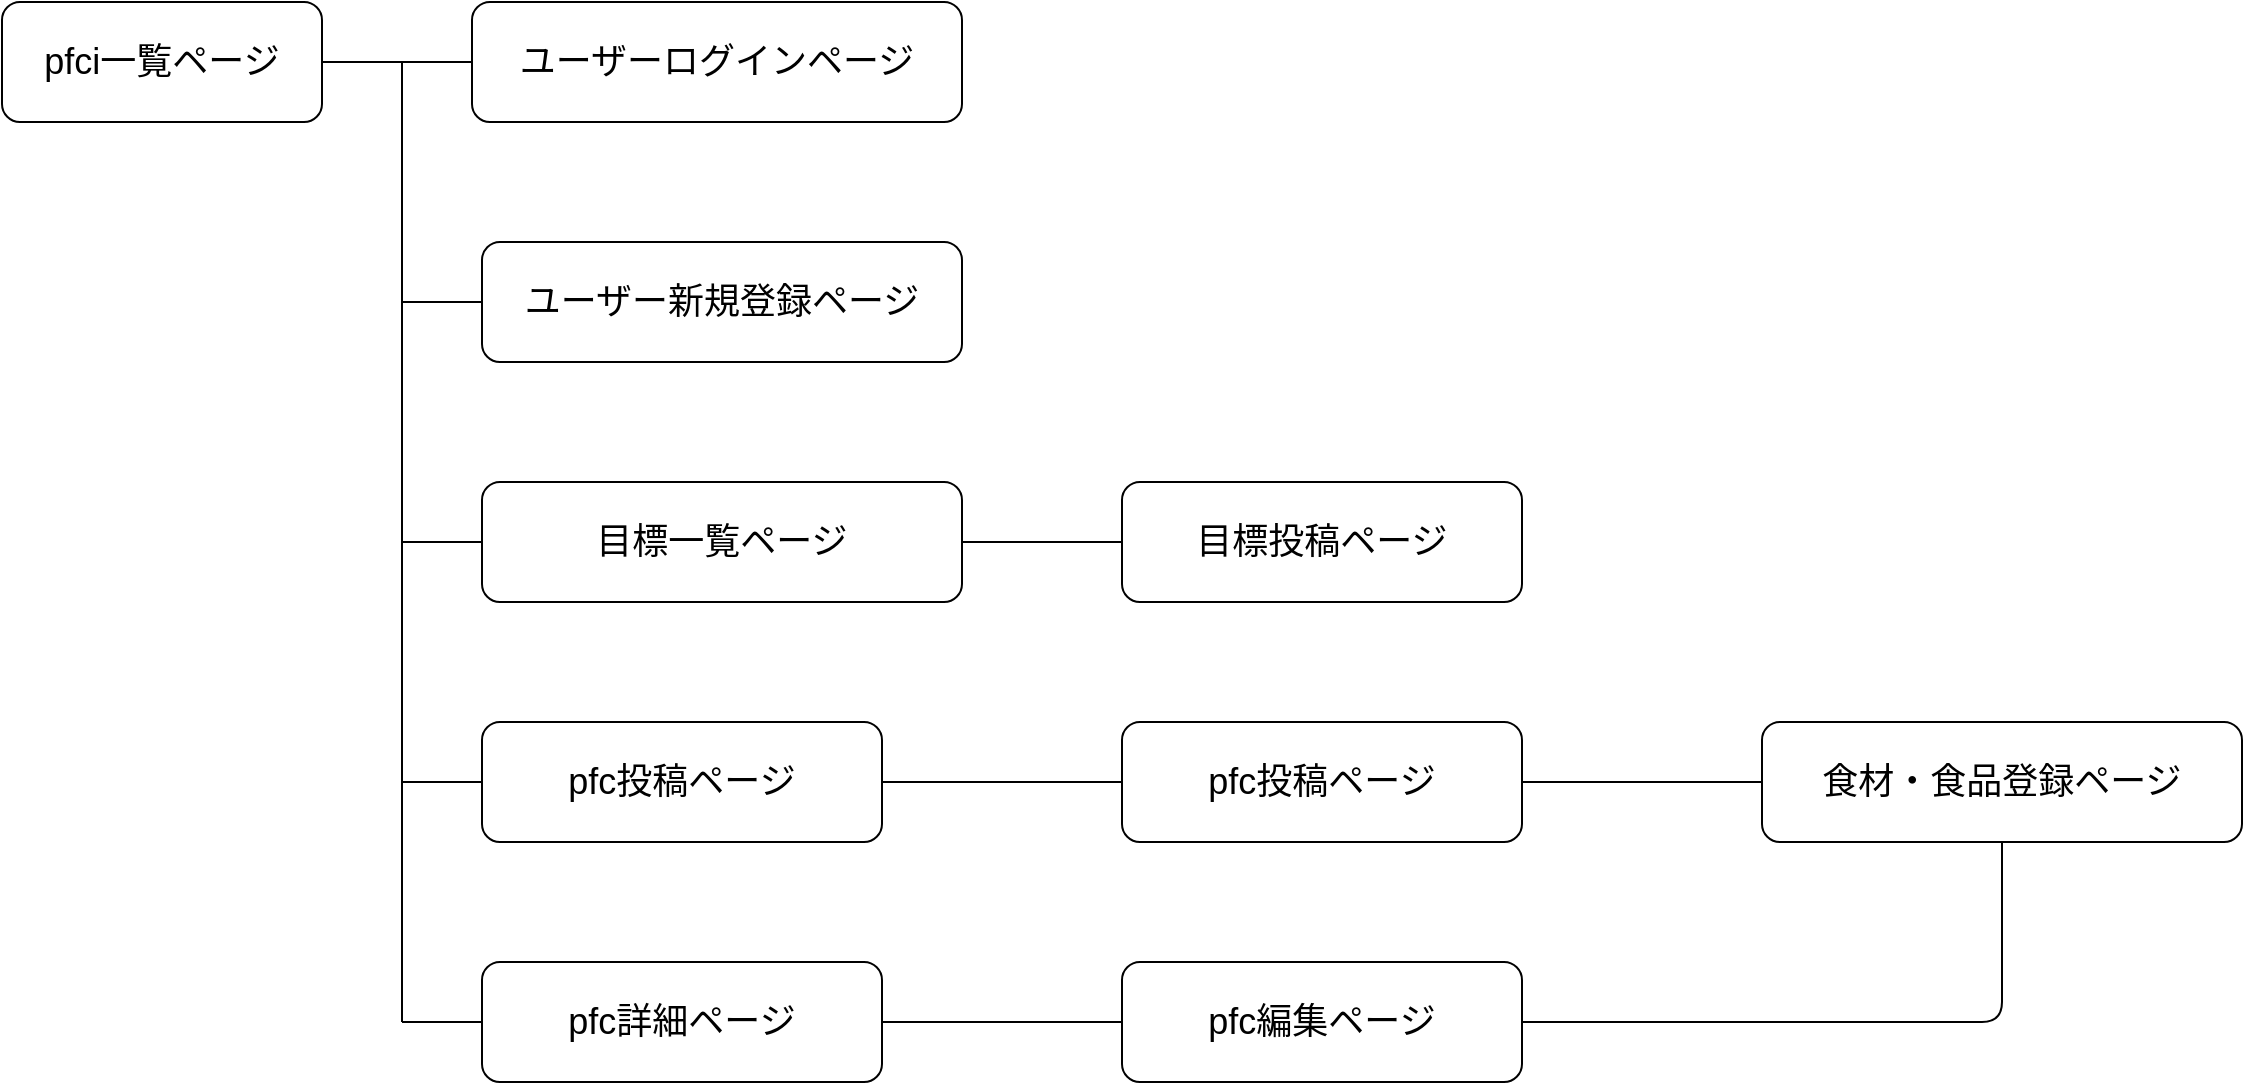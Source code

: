 <mxfile>
    <diagram id="wBEBwnE1dFQtdzEPhAf5" name="ページ1">
        <mxGraphModel dx="527" dy="611" grid="1" gridSize="10" guides="1" tooltips="1" connect="1" arrows="1" fold="1" page="1" pageScale="1" pageWidth="827" pageHeight="1169" math="0" shadow="0">
            <root>
                <mxCell id="0"/>
                <mxCell id="1" parent="0"/>
                <mxCell id="2" value="&lt;font style=&quot;font-size: 18px;&quot;&gt;pfci一覧ページ&lt;/font&gt;" style="rounded=1;whiteSpace=wrap;html=1;" vertex="1" parent="1">
                    <mxGeometry y="40" width="160" height="60" as="geometry"/>
                </mxCell>
                <mxCell id="4" value="ユーザーログインページ" style="rounded=1;whiteSpace=wrap;html=1;fontSize=18;" vertex="1" parent="1">
                    <mxGeometry x="235" y="40" width="245" height="60" as="geometry"/>
                </mxCell>
                <mxCell id="5" value="ユーザー新規登録ページ" style="rounded=1;whiteSpace=wrap;html=1;fontSize=18;" vertex="1" parent="1">
                    <mxGeometry x="240" y="160" width="240" height="60" as="geometry"/>
                </mxCell>
                <mxCell id="8" value="目標一覧ページ" style="rounded=1;whiteSpace=wrap;html=1;fontSize=18;" vertex="1" parent="1">
                    <mxGeometry x="240" y="280" width="240" height="60" as="geometry"/>
                </mxCell>
                <mxCell id="9" value="pfc投稿ページ" style="rounded=1;whiteSpace=wrap;html=1;fontSize=18;" vertex="1" parent="1">
                    <mxGeometry x="240" y="400" width="200" height="60" as="geometry"/>
                </mxCell>
                <mxCell id="10" value="pfc詳細ページ" style="rounded=1;whiteSpace=wrap;html=1;fontSize=18;" vertex="1" parent="1">
                    <mxGeometry x="240" y="520" width="200" height="60" as="geometry"/>
                </mxCell>
                <mxCell id="11" value="pfc編集ページ" style="rounded=1;whiteSpace=wrap;html=1;fontSize=18;" vertex="1" parent="1">
                    <mxGeometry x="560" y="520" width="200" height="60" as="geometry"/>
                </mxCell>
                <mxCell id="14" value="" style="endArrow=none;html=1;fontSize=18;" edge="1" parent="1">
                    <mxGeometry width="50" height="50" relative="1" as="geometry">
                        <mxPoint x="440" y="550" as="sourcePoint"/>
                        <mxPoint x="560" y="550" as="targetPoint"/>
                    </mxGeometry>
                </mxCell>
                <mxCell id="15" value="" style="endArrow=none;html=1;fontSize=18;entryX=0;entryY=0.5;entryDx=0;entryDy=0;exitX=1;exitY=0.5;exitDx=0;exitDy=0;" edge="1" parent="1" source="2" target="4">
                    <mxGeometry width="50" height="50" relative="1" as="geometry">
                        <mxPoint x="200" y="320" as="sourcePoint"/>
                        <mxPoint x="250" y="270" as="targetPoint"/>
                    </mxGeometry>
                </mxCell>
                <mxCell id="16" value="" style="endArrow=none;html=1;fontSize=18;" edge="1" parent="1">
                    <mxGeometry width="50" height="50" relative="1" as="geometry">
                        <mxPoint x="200" y="550" as="sourcePoint"/>
                        <mxPoint x="200" y="70" as="targetPoint"/>
                    </mxGeometry>
                </mxCell>
                <mxCell id="17" value="" style="endArrow=none;html=1;fontSize=18;entryX=0;entryY=0.5;entryDx=0;entryDy=0;" edge="1" parent="1" target="5">
                    <mxGeometry width="50" height="50" relative="1" as="geometry">
                        <mxPoint x="200" y="190" as="sourcePoint"/>
                        <mxPoint x="250" y="270" as="targetPoint"/>
                    </mxGeometry>
                </mxCell>
                <mxCell id="18" value="" style="endArrow=none;html=1;fontSize=18;entryX=0;entryY=0.5;entryDx=0;entryDy=0;" edge="1" parent="1" target="8">
                    <mxGeometry width="50" height="50" relative="1" as="geometry">
                        <mxPoint x="200" y="310" as="sourcePoint"/>
                        <mxPoint x="250" y="270" as="targetPoint"/>
                    </mxGeometry>
                </mxCell>
                <mxCell id="20" value="" style="endArrow=none;html=1;fontSize=18;entryX=0;entryY=0.5;entryDx=0;entryDy=0;" edge="1" parent="1" target="9">
                    <mxGeometry width="50" height="50" relative="1" as="geometry">
                        <mxPoint x="200" y="430" as="sourcePoint"/>
                        <mxPoint x="400" y="260" as="targetPoint"/>
                    </mxGeometry>
                </mxCell>
                <mxCell id="21" value="" style="endArrow=none;html=1;fontSize=18;entryX=0;entryY=0.5;entryDx=0;entryDy=0;" edge="1" parent="1" target="10">
                    <mxGeometry width="50" height="50" relative="1" as="geometry">
                        <mxPoint x="200" y="550" as="sourcePoint"/>
                        <mxPoint x="400" y="260" as="targetPoint"/>
                    </mxGeometry>
                </mxCell>
                <mxCell id="22" value="目標投稿ページ" style="rounded=1;whiteSpace=wrap;html=1;fontSize=18;" vertex="1" parent="1">
                    <mxGeometry x="560" y="280" width="200" height="60" as="geometry"/>
                </mxCell>
                <mxCell id="23" value="" style="endArrow=none;html=1;fontSize=18;exitX=1;exitY=0.5;exitDx=0;exitDy=0;entryX=0;entryY=0.5;entryDx=0;entryDy=0;" edge="1" parent="1" source="8" target="22">
                    <mxGeometry width="50" height="50" relative="1" as="geometry">
                        <mxPoint x="550" y="370" as="sourcePoint"/>
                        <mxPoint x="600" y="320" as="targetPoint"/>
                    </mxGeometry>
                </mxCell>
                <mxCell id="24" value="pfc投稿ページ" style="rounded=1;whiteSpace=wrap;html=1;fontSize=18;" vertex="1" parent="1">
                    <mxGeometry x="560" y="400" width="200" height="60" as="geometry"/>
                </mxCell>
                <mxCell id="25" value="" style="endArrow=none;html=1;fontSize=18;exitX=1;exitY=0.5;exitDx=0;exitDy=0;entryX=0;entryY=0.5;entryDx=0;entryDy=0;" edge="1" parent="1" source="9" target="24">
                    <mxGeometry width="50" height="50" relative="1" as="geometry">
                        <mxPoint x="580" y="420" as="sourcePoint"/>
                        <mxPoint x="630" y="370" as="targetPoint"/>
                    </mxGeometry>
                </mxCell>
                <mxCell id="26" value="食材・食品登録ページ" style="rounded=1;whiteSpace=wrap;html=1;fontSize=18;" vertex="1" parent="1">
                    <mxGeometry x="880" y="400" width="240" height="60" as="geometry"/>
                </mxCell>
                <mxCell id="27" value="" style="endArrow=none;html=1;fontSize=18;exitX=1;exitY=0.5;exitDx=0;exitDy=0;entryX=0;entryY=0.5;entryDx=0;entryDy=0;" edge="1" parent="1" source="24" target="26">
                    <mxGeometry width="50" height="50" relative="1" as="geometry">
                        <mxPoint x="860" y="410" as="sourcePoint"/>
                        <mxPoint x="910" y="360" as="targetPoint"/>
                    </mxGeometry>
                </mxCell>
                <mxCell id="28" value="" style="endArrow=none;html=1;fontSize=18;entryX=0.5;entryY=1;entryDx=0;entryDy=0;" edge="1" parent="1" target="26">
                    <mxGeometry width="50" height="50" relative="1" as="geometry">
                        <mxPoint x="760" y="550" as="sourcePoint"/>
                        <mxPoint x="600" y="550" as="targetPoint"/>
                        <Array as="points">
                            <mxPoint x="1000" y="550"/>
                        </Array>
                    </mxGeometry>
                </mxCell>
            </root>
        </mxGraphModel>
    </diagram>
</mxfile>